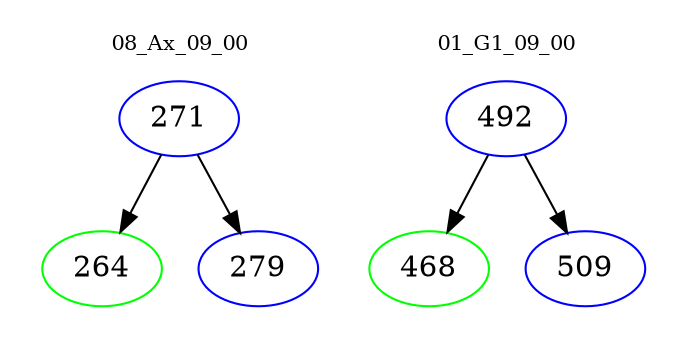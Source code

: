 digraph{
subgraph cluster_0 {
color = white
label = "08_Ax_09_00";
fontsize=10;
T0_271 [label="271", color="blue"]
T0_271 -> T0_264 [color="black"]
T0_264 [label="264", color="green"]
T0_271 -> T0_279 [color="black"]
T0_279 [label="279", color="blue"]
}
subgraph cluster_1 {
color = white
label = "01_G1_09_00";
fontsize=10;
T1_492 [label="492", color="blue"]
T1_492 -> T1_468 [color="black"]
T1_468 [label="468", color="green"]
T1_492 -> T1_509 [color="black"]
T1_509 [label="509", color="blue"]
}
}
